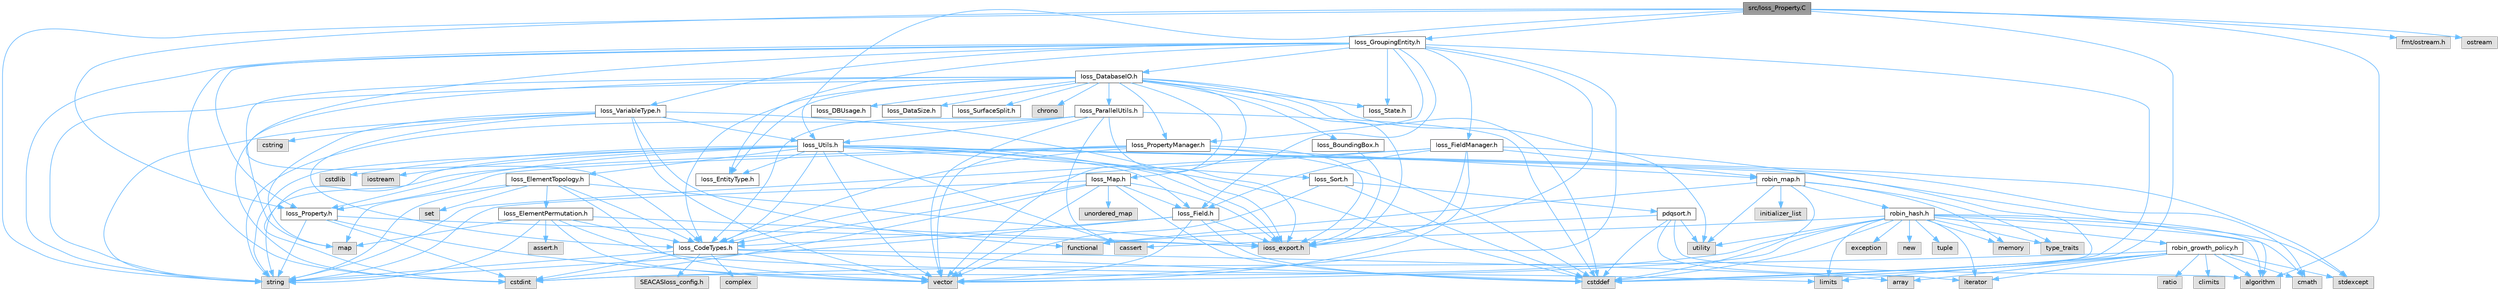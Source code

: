 digraph "src/Ioss_Property.C"
{
 // INTERACTIVE_SVG=YES
 // LATEX_PDF_SIZE
  bgcolor="transparent";
  edge [fontname=Helvetica,fontsize=10,labelfontname=Helvetica,labelfontsize=10];
  node [fontname=Helvetica,fontsize=10,shape=box,height=0.2,width=0.4];
  Node1 [id="Node000001",label="src/Ioss_Property.C",height=0.2,width=0.4,color="gray40", fillcolor="grey60", style="filled", fontcolor="black",tooltip=" "];
  Node1 -> Node2 [id="edge1_Node000001_Node000002",color="steelblue1",style="solid",tooltip=" "];
  Node2 [id="Node000002",label="Ioss_GroupingEntity.h",height=0.2,width=0.4,color="grey40", fillcolor="white", style="filled",URL="$Ioss__GroupingEntity_8h.html",tooltip=" "];
  Node2 -> Node3 [id="edge2_Node000002_Node000003",color="steelblue1",style="solid",tooltip=" "];
  Node3 [id="Node000003",label="ioss_export.h",height=0.2,width=0.4,color="grey60", fillcolor="#E0E0E0", style="filled",tooltip=" "];
  Node2 -> Node4 [id="edge3_Node000002_Node000004",color="steelblue1",style="solid",tooltip=" "];
  Node4 [id="Node000004",label="Ioss_CodeTypes.h",height=0.2,width=0.4,color="grey40", fillcolor="white", style="filled",URL="$Ioss__CodeTypes_8h.html",tooltip=" "];
  Node4 -> Node5 [id="edge4_Node000004_Node000005",color="steelblue1",style="solid",tooltip=" "];
  Node5 [id="Node000005",label="array",height=0.2,width=0.4,color="grey60", fillcolor="#E0E0E0", style="filled",tooltip=" "];
  Node4 -> Node6 [id="edge5_Node000004_Node000006",color="steelblue1",style="solid",tooltip=" "];
  Node6 [id="Node000006",label="cstddef",height=0.2,width=0.4,color="grey60", fillcolor="#E0E0E0", style="filled",tooltip=" "];
  Node4 -> Node7 [id="edge6_Node000004_Node000007",color="steelblue1",style="solid",tooltip=" "];
  Node7 [id="Node000007",label="cstdint",height=0.2,width=0.4,color="grey60", fillcolor="#E0E0E0", style="filled",tooltip=" "];
  Node4 -> Node8 [id="edge7_Node000004_Node000008",color="steelblue1",style="solid",tooltip=" "];
  Node8 [id="Node000008",label="string",height=0.2,width=0.4,color="grey60", fillcolor="#E0E0E0", style="filled",tooltip=" "];
  Node4 -> Node9 [id="edge8_Node000004_Node000009",color="steelblue1",style="solid",tooltip=" "];
  Node9 [id="Node000009",label="vector",height=0.2,width=0.4,color="grey60", fillcolor="#E0E0E0", style="filled",tooltip=" "];
  Node4 -> Node10 [id="edge9_Node000004_Node000010",color="steelblue1",style="solid",tooltip=" "];
  Node10 [id="Node000010",label="SEACASIoss_config.h",height=0.2,width=0.4,color="grey60", fillcolor="#E0E0E0", style="filled",tooltip=" "];
  Node4 -> Node11 [id="edge10_Node000004_Node000011",color="steelblue1",style="solid",tooltip=" "];
  Node11 [id="Node000011",label="complex",height=0.2,width=0.4,color="grey60", fillcolor="#E0E0E0", style="filled",tooltip=" "];
  Node2 -> Node12 [id="edge11_Node000002_Node000012",color="steelblue1",style="solid",tooltip=" "];
  Node12 [id="Node000012",label="Ioss_DatabaseIO.h",height=0.2,width=0.4,color="grey40", fillcolor="white", style="filled",URL="$Ioss__DatabaseIO_8h.html",tooltip=" "];
  Node12 -> Node3 [id="edge12_Node000012_Node000003",color="steelblue1",style="solid",tooltip=" "];
  Node12 -> Node13 [id="edge13_Node000012_Node000013",color="steelblue1",style="solid",tooltip=" "];
  Node13 [id="Node000013",label="Ioss_BoundingBox.h",height=0.2,width=0.4,color="grey40", fillcolor="white", style="filled",URL="$Ioss__BoundingBox_8h.html",tooltip=" "];
  Node13 -> Node3 [id="edge14_Node000013_Node000003",color="steelblue1",style="solid",tooltip=" "];
  Node12 -> Node4 [id="edge15_Node000012_Node000004",color="steelblue1",style="solid",tooltip=" "];
  Node12 -> Node14 [id="edge16_Node000012_Node000014",color="steelblue1",style="solid",tooltip=" "];
  Node14 [id="Node000014",label="Ioss_DBUsage.h",height=0.2,width=0.4,color="grey40", fillcolor="white", style="filled",URL="$Ioss__DBUsage_8h.html",tooltip=" "];
  Node12 -> Node15 [id="edge17_Node000012_Node000015",color="steelblue1",style="solid",tooltip=" "];
  Node15 [id="Node000015",label="Ioss_DataSize.h",height=0.2,width=0.4,color="grey40", fillcolor="white", style="filled",URL="$Ioss__DataSize_8h.html",tooltip=" "];
  Node12 -> Node16 [id="edge18_Node000012_Node000016",color="steelblue1",style="solid",tooltip=" "];
  Node16 [id="Node000016",label="Ioss_EntityType.h",height=0.2,width=0.4,color="grey40", fillcolor="white", style="filled",URL="$Ioss__EntityType_8h.html",tooltip=" "];
  Node12 -> Node17 [id="edge19_Node000012_Node000017",color="steelblue1",style="solid",tooltip=" "];
  Node17 [id="Node000017",label="Ioss_Map.h",height=0.2,width=0.4,color="grey40", fillcolor="white", style="filled",URL="$Ioss__Map_8h.html",tooltip=" "];
  Node17 -> Node3 [id="edge20_Node000017_Node000003",color="steelblue1",style="solid",tooltip=" "];
  Node17 -> Node4 [id="edge21_Node000017_Node000004",color="steelblue1",style="solid",tooltip=" "];
  Node17 -> Node18 [id="edge22_Node000017_Node000018",color="steelblue1",style="solid",tooltip=" "];
  Node18 [id="Node000018",label="Ioss_Field.h",height=0.2,width=0.4,color="grey40", fillcolor="white", style="filled",URL="$Ioss__Field_8h.html",tooltip=" "];
  Node18 -> Node3 [id="edge23_Node000018_Node000003",color="steelblue1",style="solid",tooltip=" "];
  Node18 -> Node4 [id="edge24_Node000018_Node000004",color="steelblue1",style="solid",tooltip=" "];
  Node18 -> Node6 [id="edge25_Node000018_Node000006",color="steelblue1",style="solid",tooltip=" "];
  Node18 -> Node8 [id="edge26_Node000018_Node000008",color="steelblue1",style="solid",tooltip=" "];
  Node18 -> Node9 [id="edge27_Node000018_Node000009",color="steelblue1",style="solid",tooltip=" "];
  Node17 -> Node6 [id="edge28_Node000017_Node000006",color="steelblue1",style="solid",tooltip=" "];
  Node17 -> Node7 [id="edge29_Node000017_Node000007",color="steelblue1",style="solid",tooltip=" "];
  Node17 -> Node8 [id="edge30_Node000017_Node000008",color="steelblue1",style="solid",tooltip=" "];
  Node17 -> Node9 [id="edge31_Node000017_Node000009",color="steelblue1",style="solid",tooltip=" "];
  Node17 -> Node19 [id="edge32_Node000017_Node000019",color="steelblue1",style="solid",tooltip=" "];
  Node19 [id="Node000019",label="unordered_map",height=0.2,width=0.4,color="grey60", fillcolor="#E0E0E0", style="filled",tooltip=" "];
  Node12 -> Node20 [id="edge33_Node000012_Node000020",color="steelblue1",style="solid",tooltip=" "];
  Node20 [id="Node000020",label="Ioss_ParallelUtils.h",height=0.2,width=0.4,color="grey40", fillcolor="white", style="filled",URL="$Ioss__ParallelUtils_8h.html",tooltip=" "];
  Node20 -> Node3 [id="edge34_Node000020_Node000003",color="steelblue1",style="solid",tooltip=" "];
  Node20 -> Node4 [id="edge35_Node000020_Node000004",color="steelblue1",style="solid",tooltip=" "];
  Node20 -> Node21 [id="edge36_Node000020_Node000021",color="steelblue1",style="solid",tooltip=" "];
  Node21 [id="Node000021",label="Ioss_Utils.h",height=0.2,width=0.4,color="grey40", fillcolor="white", style="filled",URL="$Ioss__Utils_8h.html",tooltip=" "];
  Node21 -> Node3 [id="edge37_Node000021_Node000003",color="steelblue1",style="solid",tooltip=" "];
  Node21 -> Node4 [id="edge38_Node000021_Node000004",color="steelblue1",style="solid",tooltip=" "];
  Node21 -> Node22 [id="edge39_Node000021_Node000022",color="steelblue1",style="solid",tooltip=" "];
  Node22 [id="Node000022",label="Ioss_ElementTopology.h",height=0.2,width=0.4,color="grey40", fillcolor="white", style="filled",URL="$Ioss__ElementTopology_8h.html",tooltip=" "];
  Node22 -> Node3 [id="edge40_Node000022_Node000003",color="steelblue1",style="solid",tooltip=" "];
  Node22 -> Node4 [id="edge41_Node000022_Node000004",color="steelblue1",style="solid",tooltip=" "];
  Node22 -> Node23 [id="edge42_Node000022_Node000023",color="steelblue1",style="solid",tooltip=" "];
  Node23 [id="Node000023",label="Ioss_ElementPermutation.h",height=0.2,width=0.4,color="grey40", fillcolor="white", style="filled",URL="$Ioss__ElementPermutation_8h.html",tooltip=" "];
  Node23 -> Node3 [id="edge43_Node000023_Node000003",color="steelblue1",style="solid",tooltip=" "];
  Node23 -> Node4 [id="edge44_Node000023_Node000004",color="steelblue1",style="solid",tooltip=" "];
  Node23 -> Node24 [id="edge45_Node000023_Node000024",color="steelblue1",style="solid",tooltip=" "];
  Node24 [id="Node000024",label="assert.h",height=0.2,width=0.4,color="grey60", fillcolor="#E0E0E0", style="filled",tooltip=" "];
  Node23 -> Node25 [id="edge46_Node000023_Node000025",color="steelblue1",style="solid",tooltip=" "];
  Node25 [id="Node000025",label="limits",height=0.2,width=0.4,color="grey60", fillcolor="#E0E0E0", style="filled",tooltip=" "];
  Node23 -> Node26 [id="edge47_Node000023_Node000026",color="steelblue1",style="solid",tooltip=" "];
  Node26 [id="Node000026",label="map",height=0.2,width=0.4,color="grey60", fillcolor="#E0E0E0", style="filled",tooltip=" "];
  Node23 -> Node8 [id="edge48_Node000023_Node000008",color="steelblue1",style="solid",tooltip=" "];
  Node23 -> Node9 [id="edge49_Node000023_Node000009",color="steelblue1",style="solid",tooltip=" "];
  Node22 -> Node26 [id="edge50_Node000022_Node000026",color="steelblue1",style="solid",tooltip=" "];
  Node22 -> Node27 [id="edge51_Node000022_Node000027",color="steelblue1",style="solid",tooltip=" "];
  Node27 [id="Node000027",label="set",height=0.2,width=0.4,color="grey60", fillcolor="#E0E0E0", style="filled",tooltip=" "];
  Node22 -> Node8 [id="edge52_Node000022_Node000008",color="steelblue1",style="solid",tooltip=" "];
  Node22 -> Node9 [id="edge53_Node000022_Node000009",color="steelblue1",style="solid",tooltip=" "];
  Node21 -> Node16 [id="edge54_Node000021_Node000016",color="steelblue1",style="solid",tooltip=" "];
  Node21 -> Node18 [id="edge55_Node000021_Node000018",color="steelblue1",style="solid",tooltip=" "];
  Node21 -> Node28 [id="edge56_Node000021_Node000028",color="steelblue1",style="solid",tooltip=" "];
  Node28 [id="Node000028",label="Ioss_Property.h",height=0.2,width=0.4,color="grey40", fillcolor="white", style="filled",URL="$Ioss__Property_8h.html",tooltip=" "];
  Node28 -> Node3 [id="edge57_Node000028_Node000003",color="steelblue1",style="solid",tooltip=" "];
  Node28 -> Node7 [id="edge58_Node000028_Node000007",color="steelblue1",style="solid",tooltip=" "];
  Node28 -> Node8 [id="edge59_Node000028_Node000008",color="steelblue1",style="solid",tooltip=" "];
  Node28 -> Node9 [id="edge60_Node000028_Node000009",color="steelblue1",style="solid",tooltip=" "];
  Node21 -> Node29 [id="edge61_Node000021_Node000029",color="steelblue1",style="solid",tooltip=" "];
  Node29 [id="Node000029",label="Ioss_Sort.h",height=0.2,width=0.4,color="grey40", fillcolor="white", style="filled",URL="$Ioss__Sort_8h.html",tooltip=" "];
  Node29 -> Node30 [id="edge62_Node000029_Node000030",color="steelblue1",style="solid",tooltip=" "];
  Node30 [id="Node000030",label="pdqsort.h",height=0.2,width=0.4,color="grey40", fillcolor="white", style="filled",URL="$pdqsort_8h.html",tooltip=" "];
  Node30 -> Node31 [id="edge63_Node000030_Node000031",color="steelblue1",style="solid",tooltip=" "];
  Node31 [id="Node000031",label="algorithm",height=0.2,width=0.4,color="grey60", fillcolor="#E0E0E0", style="filled",tooltip=" "];
  Node30 -> Node6 [id="edge64_Node000030_Node000006",color="steelblue1",style="solid",tooltip=" "];
  Node30 -> Node32 [id="edge65_Node000030_Node000032",color="steelblue1",style="solid",tooltip=" "];
  Node32 [id="Node000032",label="functional",height=0.2,width=0.4,color="grey60", fillcolor="#E0E0E0", style="filled",tooltip=" "];
  Node30 -> Node33 [id="edge66_Node000030_Node000033",color="steelblue1",style="solid",tooltip=" "];
  Node33 [id="Node000033",label="iterator",height=0.2,width=0.4,color="grey60", fillcolor="#E0E0E0", style="filled",tooltip=" "];
  Node30 -> Node34 [id="edge67_Node000030_Node000034",color="steelblue1",style="solid",tooltip=" "];
  Node34 [id="Node000034",label="utility",height=0.2,width=0.4,color="grey60", fillcolor="#E0E0E0", style="filled",tooltip=" "];
  Node29 -> Node6 [id="edge68_Node000029_Node000006",color="steelblue1",style="solid",tooltip=" "];
  Node29 -> Node9 [id="edge69_Node000029_Node000009",color="steelblue1",style="solid",tooltip=" "];
  Node21 -> Node31 [id="edge70_Node000021_Node000031",color="steelblue1",style="solid",tooltip=" "];
  Node21 -> Node35 [id="edge71_Node000021_Node000035",color="steelblue1",style="solid",tooltip=" "];
  Node35 [id="Node000035",label="cassert",height=0.2,width=0.4,color="grey60", fillcolor="#E0E0E0", style="filled",tooltip=" "];
  Node21 -> Node36 [id="edge72_Node000021_Node000036",color="steelblue1",style="solid",tooltip=" "];
  Node36 [id="Node000036",label="cmath",height=0.2,width=0.4,color="grey60", fillcolor="#E0E0E0", style="filled",tooltip=" "];
  Node21 -> Node6 [id="edge73_Node000021_Node000006",color="steelblue1",style="solid",tooltip=" "];
  Node21 -> Node7 [id="edge74_Node000021_Node000007",color="steelblue1",style="solid",tooltip=" "];
  Node21 -> Node37 [id="edge75_Node000021_Node000037",color="steelblue1",style="solid",tooltip=" "];
  Node37 [id="Node000037",label="cstdlib",height=0.2,width=0.4,color="grey60", fillcolor="#E0E0E0", style="filled",tooltip=" "];
  Node21 -> Node38 [id="edge76_Node000021_Node000038",color="steelblue1",style="solid",tooltip=" "];
  Node38 [id="Node000038",label="iostream",height=0.2,width=0.4,color="grey60", fillcolor="#E0E0E0", style="filled",tooltip=" "];
  Node21 -> Node39 [id="edge77_Node000021_Node000039",color="steelblue1",style="solid",tooltip=" "];
  Node39 [id="Node000039",label="stdexcept",height=0.2,width=0.4,color="grey60", fillcolor="#E0E0E0", style="filled",tooltip=" "];
  Node21 -> Node8 [id="edge78_Node000021_Node000008",color="steelblue1",style="solid",tooltip=" "];
  Node21 -> Node9 [id="edge79_Node000021_Node000009",color="steelblue1",style="solid",tooltip=" "];
  Node20 -> Node35 [id="edge80_Node000020_Node000035",color="steelblue1",style="solid",tooltip=" "];
  Node20 -> Node6 [id="edge81_Node000020_Node000006",color="steelblue1",style="solid",tooltip=" "];
  Node20 -> Node8 [id="edge82_Node000020_Node000008",color="steelblue1",style="solid",tooltip=" "];
  Node20 -> Node9 [id="edge83_Node000020_Node000009",color="steelblue1",style="solid",tooltip=" "];
  Node12 -> Node40 [id="edge84_Node000012_Node000040",color="steelblue1",style="solid",tooltip=" "];
  Node40 [id="Node000040",label="Ioss_PropertyManager.h",height=0.2,width=0.4,color="grey40", fillcolor="white", style="filled",URL="$Ioss__PropertyManager_8h.html",tooltip=" "];
  Node40 -> Node3 [id="edge85_Node000040_Node000003",color="steelblue1",style="solid",tooltip=" "];
  Node40 -> Node4 [id="edge86_Node000040_Node000004",color="steelblue1",style="solid",tooltip=" "];
  Node40 -> Node28 [id="edge87_Node000040_Node000028",color="steelblue1",style="solid",tooltip=" "];
  Node40 -> Node6 [id="edge88_Node000040_Node000006",color="steelblue1",style="solid",tooltip=" "];
  Node40 -> Node8 [id="edge89_Node000040_Node000008",color="steelblue1",style="solid",tooltip=" "];
  Node40 -> Node9 [id="edge90_Node000040_Node000009",color="steelblue1",style="solid",tooltip=" "];
  Node40 -> Node41 [id="edge91_Node000040_Node000041",color="steelblue1",style="solid",tooltip=" "];
  Node41 [id="Node000041",label="robin_map.h",height=0.2,width=0.4,color="grey40", fillcolor="white", style="filled",URL="$robin__map_8h.html",tooltip=" "];
  Node41 -> Node6 [id="edge92_Node000041_Node000006",color="steelblue1",style="solid",tooltip=" "];
  Node41 -> Node32 [id="edge93_Node000041_Node000032",color="steelblue1",style="solid",tooltip=" "];
  Node41 -> Node42 [id="edge94_Node000041_Node000042",color="steelblue1",style="solid",tooltip=" "];
  Node42 [id="Node000042",label="initializer_list",height=0.2,width=0.4,color="grey60", fillcolor="#E0E0E0", style="filled",tooltip=" "];
  Node41 -> Node43 [id="edge95_Node000041_Node000043",color="steelblue1",style="solid",tooltip=" "];
  Node43 [id="Node000043",label="memory",height=0.2,width=0.4,color="grey60", fillcolor="#E0E0E0", style="filled",tooltip=" "];
  Node41 -> Node44 [id="edge96_Node000041_Node000044",color="steelblue1",style="solid",tooltip=" "];
  Node44 [id="Node000044",label="type_traits",height=0.2,width=0.4,color="grey60", fillcolor="#E0E0E0", style="filled",tooltip=" "];
  Node41 -> Node34 [id="edge97_Node000041_Node000034",color="steelblue1",style="solid",tooltip=" "];
  Node41 -> Node45 [id="edge98_Node000041_Node000045",color="steelblue1",style="solid",tooltip=" "];
  Node45 [id="Node000045",label="robin_hash.h",height=0.2,width=0.4,color="grey40", fillcolor="white", style="filled",URL="$robin__hash_8h.html",tooltip=" "];
  Node45 -> Node31 [id="edge99_Node000045_Node000031",color="steelblue1",style="solid",tooltip=" "];
  Node45 -> Node35 [id="edge100_Node000045_Node000035",color="steelblue1",style="solid",tooltip=" "];
  Node45 -> Node36 [id="edge101_Node000045_Node000036",color="steelblue1",style="solid",tooltip=" "];
  Node45 -> Node6 [id="edge102_Node000045_Node000006",color="steelblue1",style="solid",tooltip=" "];
  Node45 -> Node7 [id="edge103_Node000045_Node000007",color="steelblue1",style="solid",tooltip=" "];
  Node45 -> Node46 [id="edge104_Node000045_Node000046",color="steelblue1",style="solid",tooltip=" "];
  Node46 [id="Node000046",label="exception",height=0.2,width=0.4,color="grey60", fillcolor="#E0E0E0", style="filled",tooltip=" "];
  Node45 -> Node33 [id="edge105_Node000045_Node000033",color="steelblue1",style="solid",tooltip=" "];
  Node45 -> Node25 [id="edge106_Node000045_Node000025",color="steelblue1",style="solid",tooltip=" "];
  Node45 -> Node43 [id="edge107_Node000045_Node000043",color="steelblue1",style="solid",tooltip=" "];
  Node45 -> Node47 [id="edge108_Node000045_Node000047",color="steelblue1",style="solid",tooltip=" "];
  Node47 [id="Node000047",label="new",height=0.2,width=0.4,color="grey60", fillcolor="#E0E0E0", style="filled",tooltip=" "];
  Node45 -> Node39 [id="edge109_Node000045_Node000039",color="steelblue1",style="solid",tooltip=" "];
  Node45 -> Node48 [id="edge110_Node000045_Node000048",color="steelblue1",style="solid",tooltip=" "];
  Node48 [id="Node000048",label="tuple",height=0.2,width=0.4,color="grey60", fillcolor="#E0E0E0", style="filled",tooltip=" "];
  Node45 -> Node44 [id="edge111_Node000045_Node000044",color="steelblue1",style="solid",tooltip=" "];
  Node45 -> Node34 [id="edge112_Node000045_Node000034",color="steelblue1",style="solid",tooltip=" "];
  Node45 -> Node9 [id="edge113_Node000045_Node000009",color="steelblue1",style="solid",tooltip=" "];
  Node45 -> Node49 [id="edge114_Node000045_Node000049",color="steelblue1",style="solid",tooltip=" "];
  Node49 [id="Node000049",label="robin_growth_policy.h",height=0.2,width=0.4,color="grey40", fillcolor="white", style="filled",URL="$robin__growth__policy_8h.html",tooltip=" "];
  Node49 -> Node31 [id="edge115_Node000049_Node000031",color="steelblue1",style="solid",tooltip=" "];
  Node49 -> Node5 [id="edge116_Node000049_Node000005",color="steelblue1",style="solid",tooltip=" "];
  Node49 -> Node50 [id="edge117_Node000049_Node000050",color="steelblue1",style="solid",tooltip=" "];
  Node50 [id="Node000050",label="climits",height=0.2,width=0.4,color="grey60", fillcolor="#E0E0E0", style="filled",tooltip=" "];
  Node49 -> Node36 [id="edge118_Node000049_Node000036",color="steelblue1",style="solid",tooltip=" "];
  Node49 -> Node6 [id="edge119_Node000049_Node000006",color="steelblue1",style="solid",tooltip=" "];
  Node49 -> Node7 [id="edge120_Node000049_Node000007",color="steelblue1",style="solid",tooltip=" "];
  Node49 -> Node33 [id="edge121_Node000049_Node000033",color="steelblue1",style="solid",tooltip=" "];
  Node49 -> Node25 [id="edge122_Node000049_Node000025",color="steelblue1",style="solid",tooltip=" "];
  Node49 -> Node51 [id="edge123_Node000049_Node000051",color="steelblue1",style="solid",tooltip=" "];
  Node51 [id="Node000051",label="ratio",height=0.2,width=0.4,color="grey60", fillcolor="#E0E0E0", style="filled",tooltip=" "];
  Node49 -> Node39 [id="edge124_Node000049_Node000039",color="steelblue1",style="solid",tooltip=" "];
  Node12 -> Node52 [id="edge125_Node000012_Node000052",color="steelblue1",style="solid",tooltip=" "];
  Node52 [id="Node000052",label="Ioss_State.h",height=0.2,width=0.4,color="grey40", fillcolor="white", style="filled",URL="$Ioss__State_8h.html",tooltip=" "];
  Node12 -> Node53 [id="edge126_Node000012_Node000053",color="steelblue1",style="solid",tooltip=" "];
  Node53 [id="Node000053",label="Ioss_SurfaceSplit.h",height=0.2,width=0.4,color="grey40", fillcolor="white", style="filled",URL="$Ioss__SurfaceSplit_8h.html",tooltip=" "];
  Node12 -> Node54 [id="edge127_Node000012_Node000054",color="steelblue1",style="solid",tooltip=" "];
  Node54 [id="Node000054",label="chrono",height=0.2,width=0.4,color="grey60", fillcolor="#E0E0E0", style="filled",tooltip=" "];
  Node12 -> Node6 [id="edge128_Node000012_Node000006",color="steelblue1",style="solid",tooltip=" "];
  Node12 -> Node7 [id="edge129_Node000012_Node000007",color="steelblue1",style="solid",tooltip=" "];
  Node12 -> Node26 [id="edge130_Node000012_Node000026",color="steelblue1",style="solid",tooltip=" "];
  Node12 -> Node8 [id="edge131_Node000012_Node000008",color="steelblue1",style="solid",tooltip=" "];
  Node12 -> Node34 [id="edge132_Node000012_Node000034",color="steelblue1",style="solid",tooltip=" "];
  Node12 -> Node9 [id="edge133_Node000012_Node000009",color="steelblue1",style="solid",tooltip=" "];
  Node2 -> Node16 [id="edge134_Node000002_Node000016",color="steelblue1",style="solid",tooltip=" "];
  Node2 -> Node18 [id="edge135_Node000002_Node000018",color="steelblue1",style="solid",tooltip=" "];
  Node2 -> Node55 [id="edge136_Node000002_Node000055",color="steelblue1",style="solid",tooltip=" "];
  Node55 [id="Node000055",label="Ioss_FieldManager.h",height=0.2,width=0.4,color="grey40", fillcolor="white", style="filled",URL="$Ioss__FieldManager_8h.html",tooltip=" "];
  Node55 -> Node3 [id="edge137_Node000055_Node000003",color="steelblue1",style="solid",tooltip=" "];
  Node55 -> Node4 [id="edge138_Node000055_Node000004",color="steelblue1",style="solid",tooltip=" "];
  Node55 -> Node18 [id="edge139_Node000055_Node000018",color="steelblue1",style="solid",tooltip=" "];
  Node55 -> Node6 [id="edge140_Node000055_Node000006",color="steelblue1",style="solid",tooltip=" "];
  Node55 -> Node8 [id="edge141_Node000055_Node000008",color="steelblue1",style="solid",tooltip=" "];
  Node55 -> Node9 [id="edge142_Node000055_Node000009",color="steelblue1",style="solid",tooltip=" "];
  Node55 -> Node41 [id="edge143_Node000055_Node000041",color="steelblue1",style="solid",tooltip=" "];
  Node2 -> Node28 [id="edge144_Node000002_Node000028",color="steelblue1",style="solid",tooltip=" "];
  Node2 -> Node40 [id="edge145_Node000002_Node000040",color="steelblue1",style="solid",tooltip=" "];
  Node2 -> Node52 [id="edge146_Node000002_Node000052",color="steelblue1",style="solid",tooltip=" "];
  Node2 -> Node56 [id="edge147_Node000002_Node000056",color="steelblue1",style="solid",tooltip=" "];
  Node56 [id="Node000056",label="Ioss_VariableType.h",height=0.2,width=0.4,color="grey40", fillcolor="white", style="filled",URL="$Ioss__VariableType_8h.html",tooltip=" "];
  Node56 -> Node3 [id="edge148_Node000056_Node000003",color="steelblue1",style="solid",tooltip=" "];
  Node56 -> Node4 [id="edge149_Node000056_Node000004",color="steelblue1",style="solid",tooltip=" "];
  Node56 -> Node21 [id="edge150_Node000056_Node000021",color="steelblue1",style="solid",tooltip=" "];
  Node56 -> Node57 [id="edge151_Node000056_Node000057",color="steelblue1",style="solid",tooltip=" "];
  Node57 [id="Node000057",label="cstring",height=0.2,width=0.4,color="grey60", fillcolor="#E0E0E0", style="filled",tooltip=" "];
  Node56 -> Node32 [id="edge152_Node000056_Node000032",color="steelblue1",style="solid",tooltip=" "];
  Node56 -> Node26 [id="edge153_Node000056_Node000026",color="steelblue1",style="solid",tooltip=" "];
  Node56 -> Node8 [id="edge154_Node000056_Node000008",color="steelblue1",style="solid",tooltip=" "];
  Node56 -> Node9 [id="edge155_Node000056_Node000009",color="steelblue1",style="solid",tooltip=" "];
  Node2 -> Node6 [id="edge156_Node000002_Node000006",color="steelblue1",style="solid",tooltip=" "];
  Node2 -> Node7 [id="edge157_Node000002_Node000007",color="steelblue1",style="solid",tooltip=" "];
  Node2 -> Node8 [id="edge158_Node000002_Node000008",color="steelblue1",style="solid",tooltip=" "];
  Node2 -> Node9 [id="edge159_Node000002_Node000009",color="steelblue1",style="solid",tooltip=" "];
  Node1 -> Node28 [id="edge160_Node000001_Node000028",color="steelblue1",style="solid",tooltip=" "];
  Node1 -> Node21 [id="edge161_Node000001_Node000021",color="steelblue1",style="solid",tooltip=" "];
  Node1 -> Node31 [id="edge162_Node000001_Node000031",color="steelblue1",style="solid",tooltip=" "];
  Node1 -> Node6 [id="edge163_Node000001_Node000006",color="steelblue1",style="solid",tooltip=" "];
  Node1 -> Node58 [id="edge164_Node000001_Node000058",color="steelblue1",style="solid",tooltip=" "];
  Node58 [id="Node000058",label="fmt/ostream.h",height=0.2,width=0.4,color="grey60", fillcolor="#E0E0E0", style="filled",tooltip=" "];
  Node1 -> Node59 [id="edge165_Node000001_Node000059",color="steelblue1",style="solid",tooltip=" "];
  Node59 [id="Node000059",label="ostream",height=0.2,width=0.4,color="grey60", fillcolor="#E0E0E0", style="filled",tooltip=" "];
  Node1 -> Node8 [id="edge166_Node000001_Node000008",color="steelblue1",style="solid",tooltip=" "];
}
